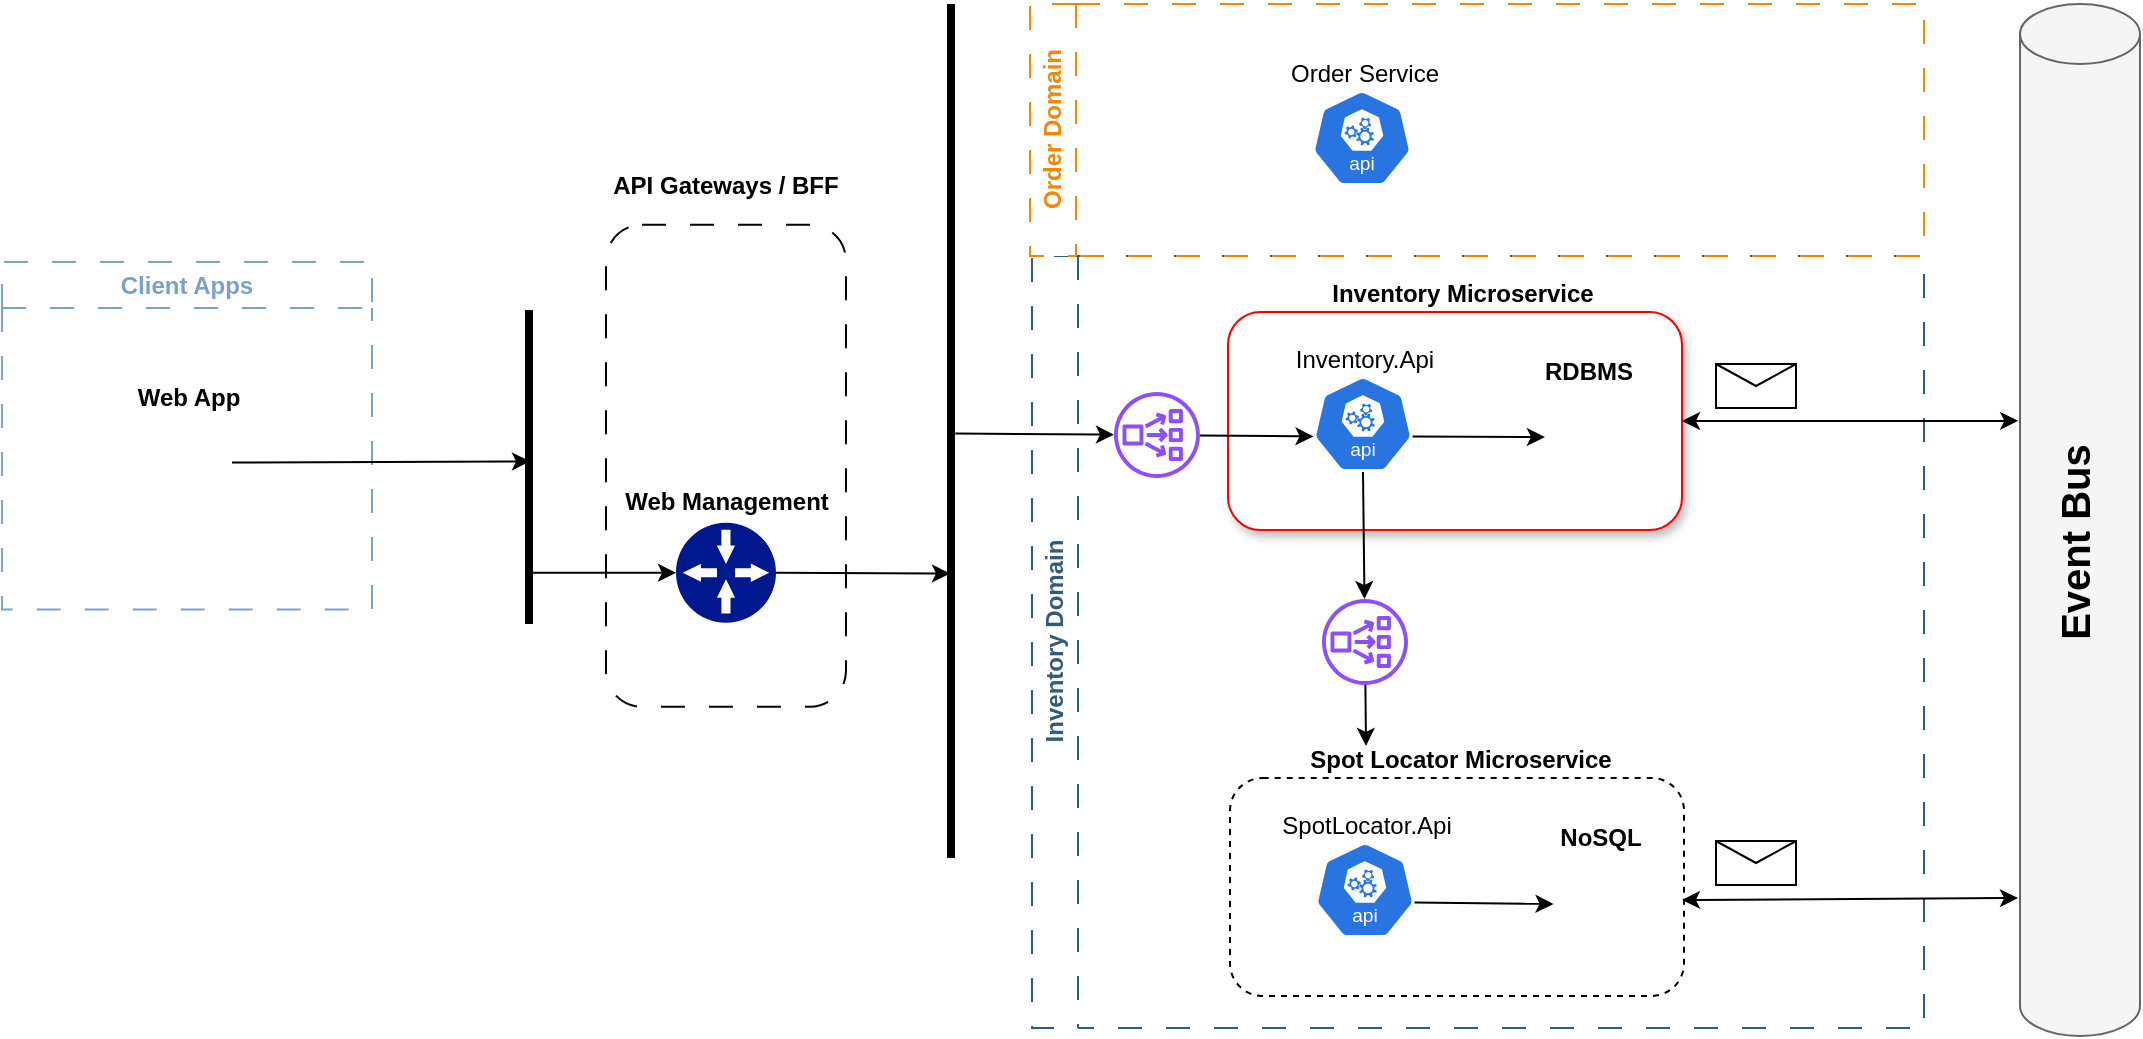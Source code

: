 <mxfile version="24.8.6">
  <diagram name="Página-1" id="UOtgKLbIlTYF0dPx8f3Z">
    <mxGraphModel dx="2234" dy="738" grid="0" gridSize="10" guides="1" tooltips="1" connect="1" arrows="1" fold="1" page="0" pageScale="1" pageWidth="827" pageHeight="1169" math="0" shadow="0">
      <root>
        <mxCell id="0" />
        <mxCell id="1" parent="0" />
        <mxCell id="bB6B98M6eBiy5riYellN-5" value="&lt;font color=&quot;#2f5b7c&quot;&gt;Inventory Domain&lt;/font&gt;" style="swimlane;horizontal=0;whiteSpace=wrap;html=1;dashed=1;strokeColor=#2F5B7C;dashPattern=12 12;" parent="1" vertex="1">
          <mxGeometry x="-98" y="243" width="446" height="386" as="geometry" />
        </mxCell>
        <mxCell id="Z36HARrkBUyqiJneXb2r-27" value="" style="group" parent="bB6B98M6eBiy5riYellN-5" vertex="1" connectable="0">
          <mxGeometry x="98" y="4" width="227" height="133" as="geometry" />
        </mxCell>
        <mxCell id="Z36HARrkBUyqiJneXb2r-25" value="" style="rounded=1;whiteSpace=wrap;html=1;strokeColor=#FF0000;gradientColor=none;glass=0;shadow=1;" parent="Z36HARrkBUyqiJneXb2r-27" vertex="1">
          <mxGeometry y="24" width="227" height="109" as="geometry" />
        </mxCell>
        <mxCell id="Z36HARrkBUyqiJneXb2r-9" value="" style="group" parent="Z36HARrkBUyqiJneXb2r-27" vertex="1" connectable="0">
          <mxGeometry x="12" y="35" width="111" height="81" as="geometry" />
        </mxCell>
        <mxCell id="bB6B98M6eBiy5riYellN-8" value="" style="aspect=fixed;sketch=0;html=1;dashed=0;whitespace=wrap;verticalLabelPosition=bottom;verticalAlign=top;fillColor=#2875E2;strokeColor=#ffffff;points=[[0.005,0.63,0],[0.1,0.2,0],[0.9,0.2,0],[0.5,0,0],[0.995,0.63,0],[0.72,0.99,0],[0.5,1,0],[0.28,0.99,0]];shape=mxgraph.kubernetes.icon2;kubernetesLabel=1;prIcon=api" parent="Z36HARrkBUyqiJneXb2r-9" vertex="1">
          <mxGeometry x="30.5" y="21" width="50" height="48" as="geometry" />
        </mxCell>
        <mxCell id="bB6B98M6eBiy5riYellN-9" value="Inventory.Api" style="text;html=1;align=center;verticalAlign=middle;resizable=0;points=[];autosize=1;strokeColor=none;fillColor=none;" parent="Z36HARrkBUyqiJneXb2r-9" vertex="1">
          <mxGeometry x="12" width="87" height="26" as="geometry" />
        </mxCell>
        <mxCell id="bB6B98M6eBiy5riYellN-22" value="" style="group" parent="Z36HARrkBUyqiJneXb2r-27" vertex="1" connectable="0">
          <mxGeometry x="149" y="40.75" width="62.0" height="76.5" as="geometry" />
        </mxCell>
        <mxCell id="bB6B98M6eBiy5riYellN-19" value="" style="shape=image;verticalLabelPosition=bottom;labelBackgroundColor=default;verticalAlign=top;aspect=fixed;imageAspect=0;image=https://cdn-icons-png.flaticon.com/512/6470/6470816.png;" parent="bB6B98M6eBiy5riYellN-22" vertex="1">
          <mxGeometry x="9.45" y="22.5" width="43.1" height="46.5" as="geometry" />
        </mxCell>
        <mxCell id="bB6B98M6eBiy5riYellN-20" value="&lt;b&gt;RDBMS&lt;/b&gt;" style="text;html=1;align=center;verticalAlign=middle;resizable=0;points=[];autosize=1;strokeColor=none;fillColor=none;" parent="bB6B98M6eBiy5riYellN-22" vertex="1">
          <mxGeometry width="62" height="26" as="geometry" />
        </mxCell>
        <mxCell id="bB6B98M6eBiy5riYellN-28" value="" style="endArrow=classic;html=1;rounded=0;exitX=0.995;exitY=0.63;exitDx=0;exitDy=0;exitPerimeter=0;entryX=0;entryY=0.5;entryDx=0;entryDy=0;" parent="Z36HARrkBUyqiJneXb2r-27" source="bB6B98M6eBiy5riYellN-8" target="bB6B98M6eBiy5riYellN-19" edge="1">
          <mxGeometry width="50" height="50" relative="1" as="geometry">
            <mxPoint x="667" y="-52" as="sourcePoint" />
            <mxPoint x="717" y="-102" as="targetPoint" />
          </mxGeometry>
        </mxCell>
        <mxCell id="Z36HARrkBUyqiJneXb2r-26" value="&lt;b&gt;Inventory Microservice&lt;/b&gt;" style="text;html=1;align=center;verticalAlign=middle;whiteSpace=wrap;rounded=0;" parent="Z36HARrkBUyqiJneXb2r-27" vertex="1">
          <mxGeometry x="42" width="151" height="30" as="geometry" />
        </mxCell>
        <mxCell id="Z36HARrkBUyqiJneXb2r-28" value="" style="group" parent="bB6B98M6eBiy5riYellN-5" vertex="1" connectable="0">
          <mxGeometry x="99" y="237" width="227" height="133" as="geometry" />
        </mxCell>
        <mxCell id="Z36HARrkBUyqiJneXb2r-29" value="" style="rounded=1;whiteSpace=wrap;html=1;dashed=1;" parent="Z36HARrkBUyqiJneXb2r-28" vertex="1">
          <mxGeometry y="24" width="227" height="109" as="geometry" />
        </mxCell>
        <mxCell id="Z36HARrkBUyqiJneXb2r-30" value="" style="group" parent="Z36HARrkBUyqiJneXb2r-28" vertex="1" connectable="0">
          <mxGeometry x="12" y="35" width="143" height="81" as="geometry" />
        </mxCell>
        <mxCell id="Z36HARrkBUyqiJneXb2r-31" value="" style="aspect=fixed;sketch=0;html=1;dashed=0;whitespace=wrap;verticalLabelPosition=bottom;verticalAlign=top;fillColor=#2875E2;strokeColor=#ffffff;points=[[0.005,0.63,0],[0.1,0.2,0],[0.9,0.2,0],[0.5,0,0],[0.995,0.63,0],[0.72,0.99,0],[0.5,1,0],[0.28,0.99,0]];shape=mxgraph.kubernetes.icon2;kubernetesLabel=1;prIcon=api" parent="Z36HARrkBUyqiJneXb2r-30" vertex="1">
          <mxGeometry x="30.5" y="21" width="50" height="48" as="geometry" />
        </mxCell>
        <mxCell id="Z36HARrkBUyqiJneXb2r-32" value="SpotLocator.Api" style="text;html=1;align=center;verticalAlign=middle;resizable=0;points=[];autosize=1;strokeColor=none;fillColor=none;" parent="Z36HARrkBUyqiJneXb2r-30" vertex="1">
          <mxGeometry x="4" width="103" height="26" as="geometry" />
        </mxCell>
        <mxCell id="Z36HARrkBUyqiJneXb2r-36" value="" style="endArrow=classic;html=1;rounded=0;exitX=0.995;exitY=0.63;exitDx=0;exitDy=0;exitPerimeter=0;entryX=0;entryY=0.5;entryDx=0;entryDy=0;" parent="Z36HARrkBUyqiJneXb2r-28" source="Z36HARrkBUyqiJneXb2r-31" target="bB6B98M6eBiy5riYellN-24" edge="1">
          <mxGeometry width="50" height="50" relative="1" as="geometry">
            <mxPoint x="667" y="-52" as="sourcePoint" />
            <mxPoint x="158.45" y="86.5" as="targetPoint" />
          </mxGeometry>
        </mxCell>
        <mxCell id="Z36HARrkBUyqiJneXb2r-37" value="&lt;b&gt;Spot Locator Microservice&lt;/b&gt;" style="text;html=1;align=center;verticalAlign=middle;whiteSpace=wrap;rounded=0;" parent="Z36HARrkBUyqiJneXb2r-28" vertex="1">
          <mxGeometry x="25" width="181" height="30" as="geometry" />
        </mxCell>
        <mxCell id="bB6B98M6eBiy5riYellN-27" value="" style="group" parent="Z36HARrkBUyqiJneXb2r-28" vertex="1" connectable="0">
          <mxGeometry x="155" y="41.25" width="59" height="68.5" as="geometry" />
        </mxCell>
        <mxCell id="bB6B98M6eBiy5riYellN-24" value="" style="shape=image;verticalLabelPosition=bottom;labelBackgroundColor=default;verticalAlign=top;aspect=fixed;imageAspect=0;image=https://miro.medium.com/v2/resize:fit:512/0*DzvpbyCPAY8UU3Io.png;" parent="bB6B98M6eBiy5riYellN-27" vertex="1">
          <mxGeometry x="6.75" y="23" width="45.5" height="45.5" as="geometry" />
        </mxCell>
        <mxCell id="bB6B98M6eBiy5riYellN-25" value="&lt;b&gt;NoSQL&lt;/b&gt;" style="text;html=1;align=center;verticalAlign=middle;resizable=0;points=[];autosize=1;strokeColor=none;fillColor=none;" parent="bB6B98M6eBiy5riYellN-27" vertex="1">
          <mxGeometry width="59" height="26" as="geometry" />
        </mxCell>
        <mxCell id="Z36HARrkBUyqiJneXb2r-48" value="" style="sketch=0;outlineConnect=0;fontColor=#232F3E;gradientColor=none;fillColor=#8C4FFF;strokeColor=none;dashed=0;verticalLabelPosition=bottom;verticalAlign=top;align=center;html=1;fontSize=12;fontStyle=0;aspect=fixed;pointerEvents=1;shape=mxgraph.aws4.network_load_balancer;" parent="bB6B98M6eBiy5riYellN-5" vertex="1">
          <mxGeometry x="41" y="68" width="43" height="43" as="geometry" />
        </mxCell>
        <mxCell id="Z36HARrkBUyqiJneXb2r-56" value="" style="endArrow=classic;html=1;rounded=0;entryX=0.005;entryY=0.63;entryDx=0;entryDy=0;entryPerimeter=0;" parent="bB6B98M6eBiy5riYellN-5" source="Z36HARrkBUyqiJneXb2r-48" target="bB6B98M6eBiy5riYellN-8" edge="1">
          <mxGeometry width="50" height="50" relative="1" as="geometry">
            <mxPoint x="-28" y="99" as="sourcePoint" />
            <mxPoint x="51" y="99" as="targetPoint" />
          </mxGeometry>
        </mxCell>
        <mxCell id="Z36HARrkBUyqiJneXb2r-57" value="" style="sketch=0;outlineConnect=0;fontColor=#232F3E;gradientColor=none;fillColor=#8C4FFF;strokeColor=none;dashed=0;verticalLabelPosition=bottom;verticalAlign=top;align=center;html=1;fontSize=12;fontStyle=0;aspect=fixed;pointerEvents=1;shape=mxgraph.aws4.network_load_balancer;" parent="bB6B98M6eBiy5riYellN-5" vertex="1">
          <mxGeometry x="145" y="171.5" width="43" height="43" as="geometry" />
        </mxCell>
        <mxCell id="Z36HARrkBUyqiJneXb2r-58" value="" style="endArrow=classic;html=1;rounded=0;exitX=0.5;exitY=1;exitDx=0;exitDy=0;exitPerimeter=0;" parent="bB6B98M6eBiy5riYellN-5" source="bB6B98M6eBiy5riYellN-8" target="Z36HARrkBUyqiJneXb2r-57" edge="1">
          <mxGeometry width="50" height="50" relative="1" as="geometry">
            <mxPoint x="94" y="100" as="sourcePoint" />
            <mxPoint x="151" y="100" as="targetPoint" />
          </mxGeometry>
        </mxCell>
        <mxCell id="Z36HARrkBUyqiJneXb2r-59" value="" style="endArrow=classic;html=1;rounded=0;" parent="bB6B98M6eBiy5riYellN-5" source="Z36HARrkBUyqiJneXb2r-57" edge="1">
          <mxGeometry width="50" height="50" relative="1" as="geometry">
            <mxPoint x="176" y="118" as="sourcePoint" />
            <mxPoint x="167" y="245" as="targetPoint" />
          </mxGeometry>
        </mxCell>
        <mxCell id="Z36HARrkBUyqiJneXb2r-66" value="" style="endArrow=classic;startArrow=classic;html=1;rounded=0;entryX=0.035;entryY=0.191;entryDx=0;entryDy=0;entryPerimeter=0;exitX=1;exitY=0.5;exitDx=0;exitDy=0;" parent="bB6B98M6eBiy5riYellN-5" edge="1">
          <mxGeometry width="50" height="50" relative="1" as="geometry">
            <mxPoint x="325" y="322" as="sourcePoint" />
            <mxPoint x="493" y="321" as="targetPoint" />
          </mxGeometry>
        </mxCell>
        <mxCell id="Z36HARrkBUyqiJneXb2r-67" value="" style="shape=message;html=1;html=1;outlineConnect=0;labelPosition=center;verticalLabelPosition=bottom;align=center;verticalAlign=top;" parent="bB6B98M6eBiy5riYellN-5" vertex="1">
          <mxGeometry x="342" y="292.5" width="40" height="22" as="geometry" />
        </mxCell>
        <mxCell id="Z36HARrkBUyqiJneXb2r-64" value="" style="shape=message;html=1;html=1;outlineConnect=0;labelPosition=center;verticalLabelPosition=bottom;align=center;verticalAlign=top;" parent="bB6B98M6eBiy5riYellN-5" vertex="1">
          <mxGeometry x="342" y="54" width="40" height="22" as="geometry" />
        </mxCell>
        <mxCell id="bB6B98M6eBiy5riYellN-10" value="&lt;font color=&quot;#f08705&quot;&gt;Order Domain&lt;/font&gt;" style="swimlane;horizontal=0;whiteSpace=wrap;html=1;dashed=1;strokeColor=#F08705;dashPattern=12 12;" parent="1" vertex="1">
          <mxGeometry x="-99" y="117" width="447" height="126" as="geometry">
            <mxRectangle x="-98" y="-2" width="32" height="123" as="alternateBounds" />
          </mxGeometry>
        </mxCell>
        <mxCell id="Z36HARrkBUyqiJneXb2r-11" value="" style="group" parent="bB6B98M6eBiy5riYellN-10" vertex="1" connectable="0">
          <mxGeometry x="120.5" y="22" width="92" height="69" as="geometry" />
        </mxCell>
        <mxCell id="bB6B98M6eBiy5riYellN-11" value="" style="aspect=fixed;sketch=0;html=1;dashed=0;whitespace=wrap;verticalLabelPosition=bottom;verticalAlign=top;fillColor=#2875E2;strokeColor=#ffffff;points=[[0.005,0.63,0],[0.1,0.2,0],[0.9,0.2,0],[0.5,0,0],[0.995,0.63,0],[0.72,0.99,0],[0.5,1,0],[0.28,0.99,0]];shape=mxgraph.kubernetes.icon2;kubernetesLabel=1;prIcon=api" parent="Z36HARrkBUyqiJneXb2r-11" vertex="1">
          <mxGeometry x="20.5" y="21" width="50" height="48" as="geometry" />
        </mxCell>
        <mxCell id="bB6B98M6eBiy5riYellN-12" value="Order Service" style="text;html=1;align=center;verticalAlign=middle;resizable=0;points=[];autosize=1;strokeColor=none;fillColor=none;" parent="Z36HARrkBUyqiJneXb2r-11" vertex="1">
          <mxGeometry width="92" height="26" as="geometry" />
        </mxCell>
        <mxCell id="Z36HARrkBUyqiJneXb2r-8" value="&lt;font color=&quot;#79a1c9&quot;&gt;Client Apps&lt;/font&gt;" style="swimlane;whiteSpace=wrap;html=1;dashed=1;dashPattern=12 12;strokeColor=#79A1C9;" parent="1" vertex="1">
          <mxGeometry x="-613" y="246" width="185" height="173.75" as="geometry" />
        </mxCell>
        <mxCell id="Z36HARrkBUyqiJneXb2r-14" value="" style="group" parent="Z36HARrkBUyqiJneXb2r-8" vertex="1" connectable="0">
          <mxGeometry x="58" y="55" width="69" height="67.75" as="geometry" />
        </mxCell>
        <mxCell id="Z36HARrkBUyqiJneXb2r-13" value="&lt;b&gt;Web App&lt;/b&gt;" style="text;html=1;align=center;verticalAlign=middle;resizable=0;points=[];autosize=1;strokeColor=none;fillColor=none;" parent="Z36HARrkBUyqiJneXb2r-14" vertex="1">
          <mxGeometry width="69" height="26" as="geometry" />
        </mxCell>
        <mxCell id="Z36HARrkBUyqiJneXb2r-12" value="" style="shape=image;verticalLabelPosition=bottom;labelBackgroundColor=default;verticalAlign=top;aspect=fixed;imageAspect=0;image=https://cdn-icons-png.flaticon.com/512/718/718110.png;" parent="Z36HARrkBUyqiJneXb2r-14" vertex="1">
          <mxGeometry x="12" y="22.75" width="45" height="45" as="geometry" />
        </mxCell>
        <mxCell id="Z36HARrkBUyqiJneXb2r-40" value="" style="group" parent="1" vertex="1" connectable="0">
          <mxGeometry x="-311" y="193.38" width="120" height="275" as="geometry" />
        </mxCell>
        <mxCell id="Z36HARrkBUyqiJneXb2r-38" value="" style="rounded=1;whiteSpace=wrap;html=1;dashed=1;dashPattern=12 12;" parent="Z36HARrkBUyqiJneXb2r-40" vertex="1">
          <mxGeometry y="34" width="120" height="241" as="geometry" />
        </mxCell>
        <mxCell id="Z36HARrkBUyqiJneXb2r-39" value="&lt;b&gt;API Gateways / BFF&lt;/b&gt;" style="text;html=1;align=center;verticalAlign=middle;whiteSpace=wrap;rounded=0;" parent="Z36HARrkBUyqiJneXb2r-40" vertex="1">
          <mxGeometry x="2" width="116" height="30" as="geometry" />
        </mxCell>
        <mxCell id="Z36HARrkBUyqiJneXb2r-53" value="" style="group" parent="Z36HARrkBUyqiJneXb2r-40" vertex="1" connectable="0">
          <mxGeometry y="159.62" width="120" height="73.38" as="geometry" />
        </mxCell>
        <mxCell id="Z36HARrkBUyqiJneXb2r-42" value="" style="sketch=0;aspect=fixed;pointerEvents=1;shadow=0;dashed=0;html=1;strokeColor=none;labelPosition=center;verticalLabelPosition=bottom;verticalAlign=top;align=center;fillColor=#00188D;shape=mxgraph.mscae.enterprise.gateway" parent="Z36HARrkBUyqiJneXb2r-53" vertex="1">
          <mxGeometry x="35" y="23.38" width="50" height="50" as="geometry" />
        </mxCell>
        <mxCell id="Z36HARrkBUyqiJneXb2r-52" value="&lt;b&gt;Web Management&lt;/b&gt;" style="text;html=1;align=center;verticalAlign=middle;resizable=0;points=[];autosize=1;strokeColor=none;fillColor=none;" parent="Z36HARrkBUyqiJneXb2r-53" vertex="1">
          <mxGeometry width="120" height="26" as="geometry" />
        </mxCell>
        <mxCell id="Z36HARrkBUyqiJneXb2r-43" value="" style="endArrow=classic;html=1;rounded=0;exitX=1;exitY=0.5;exitDx=0;exitDy=0;entryX=0.482;entryY=0.444;entryDx=0;entryDy=0;entryPerimeter=0;" parent="1" source="Z36HARrkBUyqiJneXb2r-12" target="Z36HARrkBUyqiJneXb2r-46" edge="1">
          <mxGeometry width="50" height="50" relative="1" as="geometry">
            <mxPoint x="-74" y="388" as="sourcePoint" />
            <mxPoint x="-381" y="346" as="targetPoint" />
          </mxGeometry>
        </mxCell>
        <mxCell id="Z36HARrkBUyqiJneXb2r-46" value="" style="line;strokeWidth=4;direction=south;html=1;" parent="1" vertex="1">
          <mxGeometry x="-354" y="270" width="9" height="157" as="geometry" />
        </mxCell>
        <mxCell id="Z36HARrkBUyqiJneXb2r-50" value="" style="line;strokeWidth=4;direction=south;html=1;" parent="1" vertex="1">
          <mxGeometry x="-143" y="117" width="9" height="427" as="geometry" />
        </mxCell>
        <mxCell id="Z36HARrkBUyqiJneXb2r-51" value="" style="endArrow=classic;html=1;rounded=0;exitX=0.837;exitY=0.291;exitDx=0;exitDy=0;entryX=0;entryY=0.5;entryDx=0;entryDy=0;entryPerimeter=0;exitPerimeter=0;" parent="1" source="Z36HARrkBUyqiJneXb2r-46" target="Z36HARrkBUyqiJneXb2r-42" edge="1">
          <mxGeometry width="50" height="50" relative="1" as="geometry">
            <mxPoint x="-488" y="356" as="sourcePoint" />
            <mxPoint x="-339" y="356" as="targetPoint" />
          </mxGeometry>
        </mxCell>
        <mxCell id="Z36HARrkBUyqiJneXb2r-54" value="" style="endArrow=classic;html=1;rounded=0;exitX=1;exitY=0.5;exitDx=0;exitDy=0;entryX=0.667;entryY=0.556;entryDx=0;entryDy=0;entryPerimeter=0;exitPerimeter=0;" parent="1" source="Z36HARrkBUyqiJneXb2r-42" target="Z36HARrkBUyqiJneXb2r-50" edge="1">
          <mxGeometry width="50" height="50" relative="1" as="geometry">
            <mxPoint x="-338" y="411" as="sourcePoint" />
            <mxPoint x="-266" y="411" as="targetPoint" />
          </mxGeometry>
        </mxCell>
        <mxCell id="Z36HARrkBUyqiJneXb2r-55" value="" style="endArrow=classic;html=1;rounded=0;exitX=0.503;exitY=0.259;exitDx=0;exitDy=0;exitPerimeter=0;" parent="1" source="Z36HARrkBUyqiJneXb2r-50" target="Z36HARrkBUyqiJneXb2r-48" edge="1">
          <mxGeometry width="50" height="50" relative="1" as="geometry">
            <mxPoint x="-216" y="411" as="sourcePoint" />
            <mxPoint x="-129" y="412" as="targetPoint" />
          </mxGeometry>
        </mxCell>
        <mxCell id="Z36HARrkBUyqiJneXb2r-60" value="" style="shape=cylinder3;whiteSpace=wrap;html=1;boundedLbl=1;backgroundOutline=1;size=15;fillColor=#f5f5f5;fontColor=#333333;strokeColor=#666666;" parent="1" vertex="1">
          <mxGeometry x="396" y="117" width="60" height="516" as="geometry" />
        </mxCell>
        <mxCell id="Z36HARrkBUyqiJneXb2r-62" value="&lt;b&gt;&lt;font style=&quot;font-size: 20px;&quot;&gt;Event Bus&lt;/font&gt;&lt;/b&gt;" style="text;html=1;align=center;verticalAlign=middle;whiteSpace=wrap;rounded=0;horizontal=0;" parent="1" vertex="1">
          <mxGeometry x="393" y="288" width="60" height="196" as="geometry" />
        </mxCell>
        <mxCell id="Z36HARrkBUyqiJneXb2r-63" value="" style="endArrow=classic;startArrow=classic;html=1;rounded=0;entryX=0.035;entryY=0.191;entryDx=0;entryDy=0;entryPerimeter=0;exitX=1;exitY=0.5;exitDx=0;exitDy=0;" parent="1" source="Z36HARrkBUyqiJneXb2r-25" target="Z36HARrkBUyqiJneXb2r-62" edge="1">
          <mxGeometry width="50" height="50" relative="1" as="geometry">
            <mxPoint x="-166" y="443" as="sourcePoint" />
            <mxPoint x="-116" y="393" as="targetPoint" />
          </mxGeometry>
        </mxCell>
      </root>
    </mxGraphModel>
  </diagram>
</mxfile>
